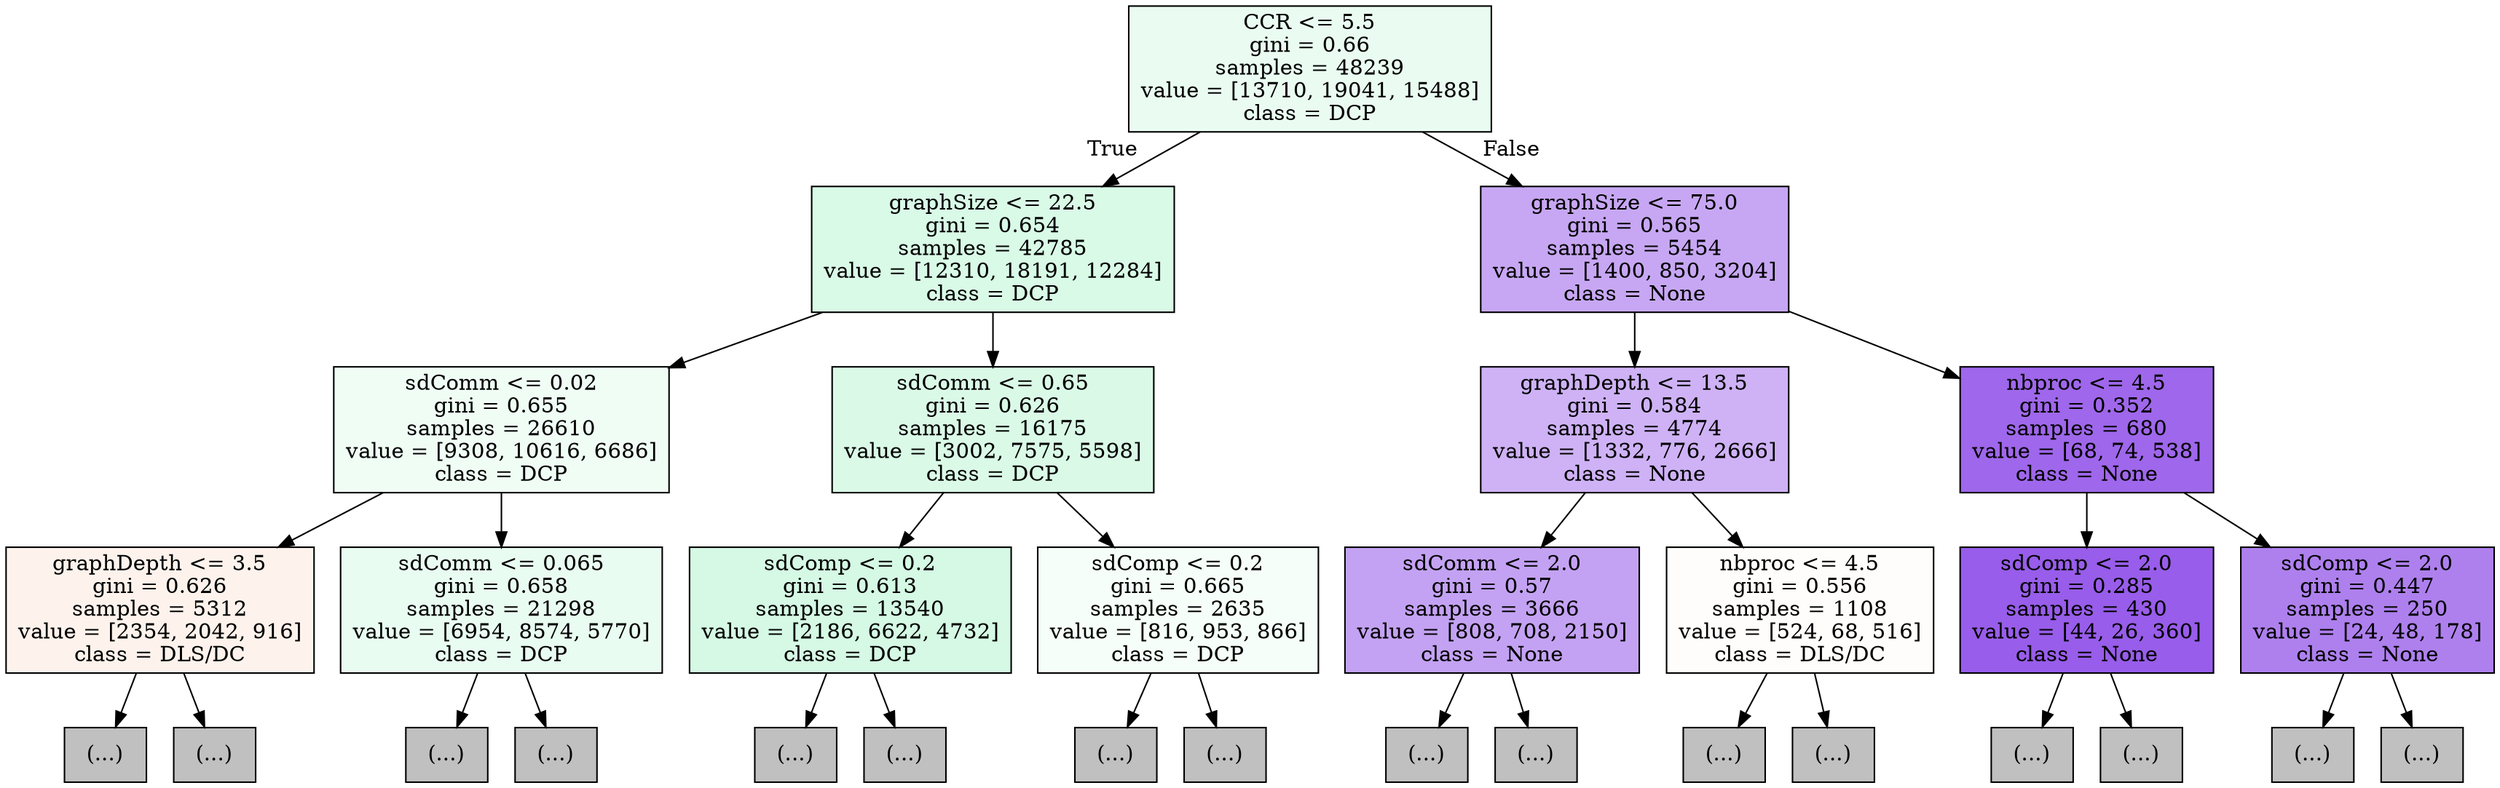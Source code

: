 digraph Tree {
node [shape=box, style="filled", color="black"] ;
0 [label="CCR <= 5.5\ngini = 0.66\nsamples = 48239\nvalue = [13710, 19041, 15488]\nclass = DCP", fillcolor="#eafcf1"] ;
1 [label="graphSize <= 22.5\ngini = 0.654\nsamples = 42785\nvalue = [12310, 18191, 12284]\nclass = DCP", fillcolor="#d9fae7"] ;
0 -> 1 [labeldistance=2.5, labelangle=45, headlabel="True"] ;
2 [label="sdComm <= 0.02\ngini = 0.655\nsamples = 26610\nvalue = [9308, 10616, 6686]\nclass = DCP", fillcolor="#f0fdf5"] ;
1 -> 2 ;
3 [label="graphDepth <= 3.5\ngini = 0.626\nsamples = 5312\nvalue = [2354, 2042, 916]\nclass = DLS/DC", fillcolor="#fdf3ec"] ;
2 -> 3 ;
4 [label="(...)", fillcolor="#C0C0C0"] ;
3 -> 4 ;
15 [label="(...)", fillcolor="#C0C0C0"] ;
3 -> 15 ;
26 [label="sdComm <= 0.065\ngini = 0.658\nsamples = 21298\nvalue = [6954, 8574, 5770]\nclass = DCP", fillcolor="#e9fcf1"] ;
2 -> 26 ;
27 [label="(...)", fillcolor="#C0C0C0"] ;
26 -> 27 ;
50 [label="(...)", fillcolor="#C0C0C0"] ;
26 -> 50 ;
145 [label="sdComm <= 0.65\ngini = 0.626\nsamples = 16175\nvalue = [3002, 7575, 5598]\nclass = DCP", fillcolor="#dafae7"] ;
1 -> 145 ;
146 [label="sdComp <= 0.2\ngini = 0.613\nsamples = 13540\nvalue = [2186, 6622, 4732]\nclass = DCP", fillcolor="#d5f9e4"] ;
145 -> 146 ;
147 [label="(...)", fillcolor="#C0C0C0"] ;
146 -> 147 ;
410 [label="(...)", fillcolor="#C0C0C0"] ;
146 -> 410 ;
503 [label="sdComp <= 0.2\ngini = 0.665\nsamples = 2635\nvalue = [816, 953, 866]\nclass = DCP", fillcolor="#f5fef9"] ;
145 -> 503 ;
504 [label="(...)", fillcolor="#C0C0C0"] ;
503 -> 504 ;
527 [label="(...)", fillcolor="#C0C0C0"] ;
503 -> 527 ;
574 [label="graphSize <= 75.0\ngini = 0.565\nsamples = 5454\nvalue = [1400, 850, 3204]\nclass = None", fillcolor="#c7a7f3"] ;
0 -> 574 [labeldistance=2.5, labelangle=-45, headlabel="False"] ;
575 [label="graphDepth <= 13.5\ngini = 0.584\nsamples = 4774\nvalue = [1332, 776, 2666]\nclass = None", fillcolor="#ceb2f5"] ;
574 -> 575 ;
576 [label="sdComm <= 2.0\ngini = 0.57\nsamples = 3666\nvalue = [808, 708, 2150]\nclass = None", fillcolor="#c4a2f3"] ;
575 -> 576 ;
577 [label="(...)", fillcolor="#C0C0C0"] ;
576 -> 577 ;
608 [label="(...)", fillcolor="#C0C0C0"] ;
576 -> 608 ;
667 [label="nbproc <= 4.5\ngini = 0.556\nsamples = 1108\nvalue = [524, 68, 516]\nclass = DLS/DC", fillcolor="#fffdfc"] ;
575 -> 667 ;
668 [label="(...)", fillcolor="#C0C0C0"] ;
667 -> 668 ;
685 [label="(...)", fillcolor="#C0C0C0"] ;
667 -> 685 ;
694 [label="nbproc <= 4.5\ngini = 0.352\nsamples = 680\nvalue = [68, 74, 538]\nclass = None", fillcolor="#9f67eb"] ;
574 -> 694 ;
695 [label="sdComp <= 2.0\ngini = 0.285\nsamples = 430\nvalue = [44, 26, 360]\nclass = None", fillcolor="#985dea"] ;
694 -> 695 ;
696 [label="(...)", fillcolor="#C0C0C0"] ;
695 -> 696 ;
699 [label="(...)", fillcolor="#C0C0C0"] ;
695 -> 699 ;
710 [label="sdComp <= 2.0\ngini = 0.447\nsamples = 250\nvalue = [24, 48, 178]\nclass = None", fillcolor="#ae80ee"] ;
694 -> 710 ;
711 [label="(...)", fillcolor="#C0C0C0"] ;
710 -> 711 ;
714 [label="(...)", fillcolor="#C0C0C0"] ;
710 -> 714 ;
}